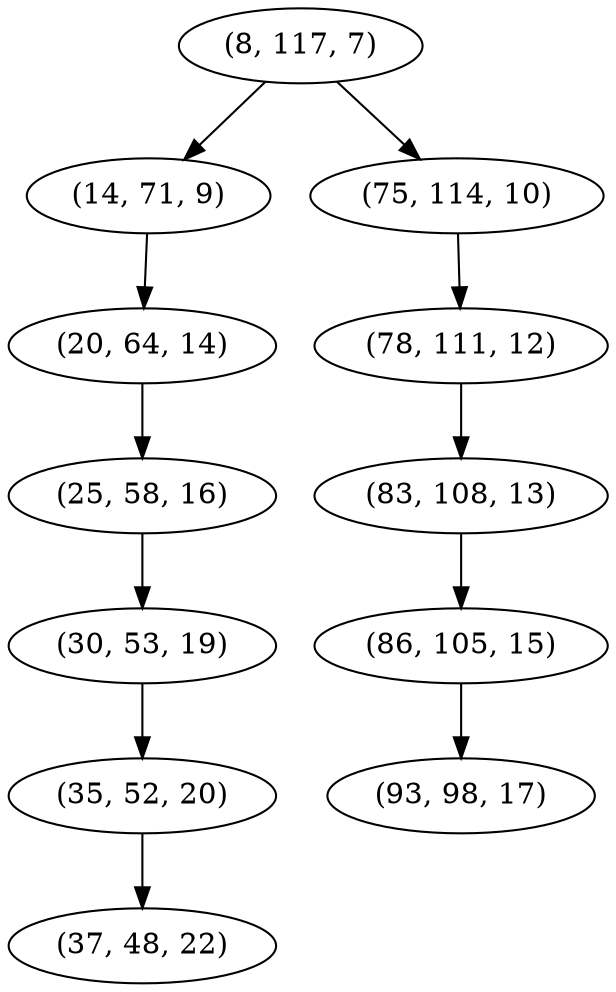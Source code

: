 digraph tree {
    "(8, 117, 7)";
    "(14, 71, 9)";
    "(20, 64, 14)";
    "(25, 58, 16)";
    "(30, 53, 19)";
    "(35, 52, 20)";
    "(37, 48, 22)";
    "(75, 114, 10)";
    "(78, 111, 12)";
    "(83, 108, 13)";
    "(86, 105, 15)";
    "(93, 98, 17)";
    "(8, 117, 7)" -> "(14, 71, 9)";
    "(8, 117, 7)" -> "(75, 114, 10)";
    "(14, 71, 9)" -> "(20, 64, 14)";
    "(20, 64, 14)" -> "(25, 58, 16)";
    "(25, 58, 16)" -> "(30, 53, 19)";
    "(30, 53, 19)" -> "(35, 52, 20)";
    "(35, 52, 20)" -> "(37, 48, 22)";
    "(75, 114, 10)" -> "(78, 111, 12)";
    "(78, 111, 12)" -> "(83, 108, 13)";
    "(83, 108, 13)" -> "(86, 105, 15)";
    "(86, 105, 15)" -> "(93, 98, 17)";
}
